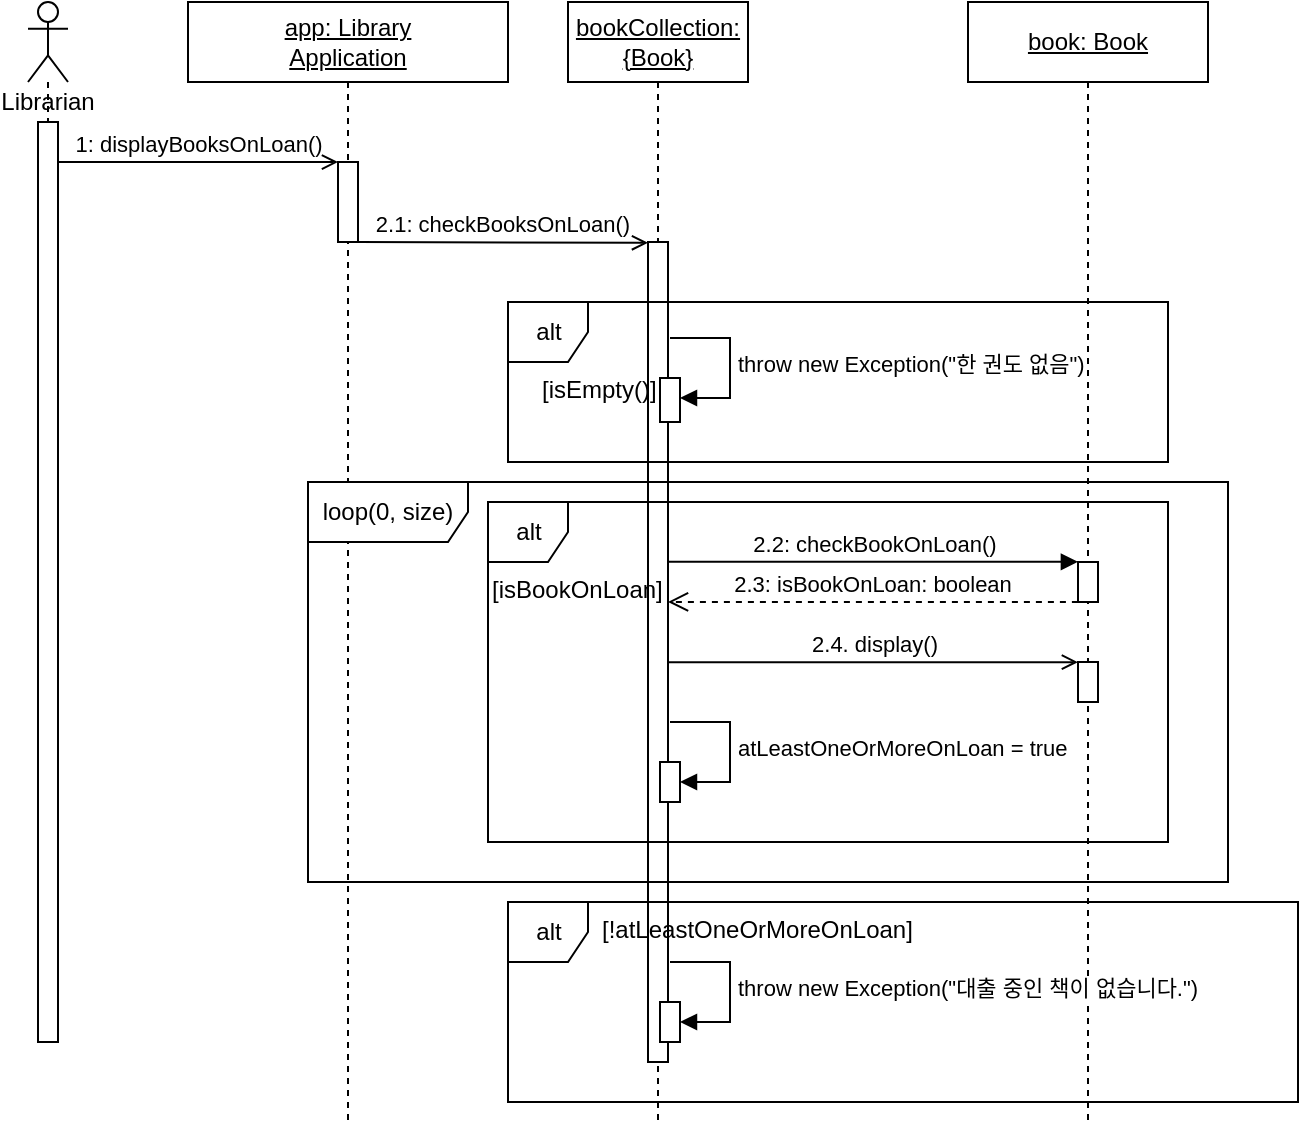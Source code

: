 <mxfile version="22.1.5" type="google">
  <diagram id="SbDjxOFhfJFgFubJpmIF" name="Page-1">
    <mxGraphModel grid="1" page="1" gridSize="10" guides="1" tooltips="1" connect="1" arrows="1" fold="1" pageScale="1" pageWidth="850" pageHeight="1100" math="0" shadow="0">
      <root>
        <mxCell id="0" />
        <mxCell id="1" parent="0" />
        <mxCell id="4" value="Librarian&lt;br&gt;" style="shape=umlLifeline;participant=umlActor;perimeter=lifelinePerimeter;whiteSpace=wrap;html=1;container=1;collapsible=0;recursiveResize=0;verticalAlign=top;spacingTop=36;outlineConnect=0;" vertex="1" parent="1">
          <mxGeometry x="30" y="40" width="20" height="520" as="geometry" />
        </mxCell>
        <mxCell id="57" style="edgeStyle=none;html=1;" edge="1" parent="4" source="5" target="4">
          <mxGeometry relative="1" as="geometry" />
        </mxCell>
        <mxCell id="5" value="" style="html=1;points=[];perimeter=orthogonalPerimeter;" vertex="1" parent="4">
          <mxGeometry x="5" y="60" width="10" height="460" as="geometry" />
        </mxCell>
        <mxCell id="8" value="&lt;u&gt;app: Library&lt;br&gt;Application&lt;/u&gt;" style="shape=umlLifeline;perimeter=lifelinePerimeter;whiteSpace=wrap;html=1;container=1;collapsible=0;recursiveResize=0;outlineConnect=0;" vertex="1" parent="1">
          <mxGeometry x="110" y="40" width="160" height="560" as="geometry" />
        </mxCell>
        <mxCell id="37" value="" style="html=1;points=[];perimeter=orthogonalPerimeter;" vertex="1" parent="8">
          <mxGeometry x="75" y="80" width="10" height="40" as="geometry" />
        </mxCell>
        <mxCell id="48" value="&lt;u style=&quot;&quot;&gt;book: Book&lt;/u&gt;" style="shape=umlLifeline;perimeter=lifelinePerimeter;whiteSpace=wrap;html=1;container=1;collapsible=0;recursiveResize=0;outlineConnect=0;" vertex="1" parent="1">
          <mxGeometry x="500" y="40" width="120" height="560" as="geometry" />
        </mxCell>
        <mxCell id="71" value="" style="html=1;points=[];perimeter=orthogonalPerimeter;" vertex="1" parent="48">
          <mxGeometry x="55" y="280" width="10" height="20" as="geometry" />
        </mxCell>
        <mxCell id="84" value="" style="html=1;points=[];perimeter=orthogonalPerimeter;" vertex="1" parent="48">
          <mxGeometry x="55" y="330" width="10" height="20" as="geometry" />
        </mxCell>
        <mxCell id="62" value="1: displayBooksOnLoan()" style="html=1;verticalAlign=bottom;labelBackgroundColor=none;endArrow=open;endFill=0;elbow=vertical;entryX=0.001;entryY=0.001;entryDx=0;entryDy=0;entryPerimeter=0;" edge="1" parent="1" source="5" target="37">
          <mxGeometry width="160" relative="1" as="geometry">
            <mxPoint x="80" y="290" as="sourcePoint" />
            <mxPoint x="240" y="290" as="targetPoint" />
          </mxGeometry>
        </mxCell>
        <mxCell id="73" value="2.2: checkBookOnLoan()" style="html=1;verticalAlign=bottom;endArrow=block;entryX=-0.005;entryY=-0.005;entryDx=0;entryDy=0;entryPerimeter=0;" edge="1" parent="1" source="65" target="71">
          <mxGeometry width="80" relative="1" as="geometry">
            <mxPoint x="380" y="370" as="sourcePoint" />
            <mxPoint x="460" y="370" as="targetPoint" />
          </mxGeometry>
        </mxCell>
        <mxCell id="74" value="2.3: isBookOnLoan: boolean" style="html=1;verticalAlign=bottom;endArrow=open;dashed=1;endSize=8;exitX=-0.005;exitY=0.997;exitDx=0;exitDy=0;exitPerimeter=0;" edge="1" parent="1" source="71" target="65">
          <mxGeometry relative="1" as="geometry">
            <mxPoint x="460" y="370" as="sourcePoint" />
            <mxPoint x="380" y="370" as="targetPoint" />
          </mxGeometry>
        </mxCell>
        <mxCell id="83" value="2.4. display()" style="html=1;verticalAlign=bottom;labelBackgroundColor=none;endArrow=open;endFill=0;entryX=-0.003;entryY=0.004;entryDx=0;entryDy=0;entryPerimeter=0;" edge="1" parent="1" source="65" target="84">
          <mxGeometry width="160" relative="1" as="geometry">
            <mxPoint x="360" y="410" as="sourcePoint" />
            <mxPoint x="520" y="410" as="targetPoint" />
            <Array as="points" />
          </mxGeometry>
        </mxCell>
        <mxCell id="11" value="&lt;u&gt;bookCollection: {Book}&lt;/u&gt;" style="shape=umlLifeline;perimeter=lifelinePerimeter;whiteSpace=wrap;html=1;container=1;collapsible=0;recursiveResize=0;outlineConnect=0;" vertex="1" parent="1">
          <mxGeometry x="300" y="40" width="90" height="560" as="geometry" />
        </mxCell>
        <mxCell id="65" value="" style="html=1;points=[];perimeter=orthogonalPerimeter;" vertex="1" parent="11">
          <mxGeometry x="40" y="120" width="10" height="410" as="geometry" />
        </mxCell>
        <mxCell id="Wpk_qVnPFXHuRKRv7eAj-84" value="" style="html=1;points=[[0,0,0,0,5],[0,1,0,0,-5],[1,0,0,0,5],[1,1,0,0,-5]];perimeter=orthogonalPerimeter;outlineConnect=0;targetShapes=umlLifeline;portConstraint=eastwest;newEdgeStyle={&quot;curved&quot;:0,&quot;rounded&quot;:0};" vertex="1" parent="11">
          <mxGeometry x="46" y="188" width="10" height="22" as="geometry" />
        </mxCell>
        <mxCell id="Wpk_qVnPFXHuRKRv7eAj-85" value="throw new Exception(&quot;한 권도 없음&quot;)" style="html=1;align=left;spacingLeft=2;endArrow=block;rounded=0;edgeStyle=orthogonalEdgeStyle;curved=0;rounded=0;" edge="1" parent="11" target="Wpk_qVnPFXHuRKRv7eAj-84">
          <mxGeometry relative="1" as="geometry">
            <mxPoint x="51" y="168" as="sourcePoint" />
            <Array as="points">
              <mxPoint x="81" y="198" />
            </Array>
          </mxGeometry>
        </mxCell>
        <mxCell id="Wpk_qVnPFXHuRKRv7eAj-86" value="" style="html=1;points=[[0,0,0,0,5],[0,1,0,0,-5],[1,0,0,0,5],[1,1,0,0,-5]];perimeter=orthogonalPerimeter;outlineConnect=0;targetShapes=umlLifeline;portConstraint=eastwest;newEdgeStyle={&quot;curved&quot;:0,&quot;rounded&quot;:0};" vertex="1" parent="11">
          <mxGeometry x="46" y="380" width="10" height="20" as="geometry" />
        </mxCell>
        <mxCell id="Wpk_qVnPFXHuRKRv7eAj-87" value="atLeastOneOrMoreOnLoan = true" style="html=1;align=left;spacingLeft=2;endArrow=block;rounded=0;edgeStyle=orthogonalEdgeStyle;curved=0;rounded=0;" edge="1" parent="11" target="Wpk_qVnPFXHuRKRv7eAj-86">
          <mxGeometry relative="1" as="geometry">
            <mxPoint x="51" y="360" as="sourcePoint" />
            <Array as="points">
              <mxPoint x="81" y="390" />
            </Array>
          </mxGeometry>
        </mxCell>
        <mxCell id="Wpk_qVnPFXHuRKRv7eAj-108" value="" style="html=1;points=[[0,0,0,0,5],[0,1,0,0,-5],[1,0,0,0,5],[1,1,0,0,-5]];perimeter=orthogonalPerimeter;outlineConnect=0;targetShapes=umlLifeline;portConstraint=eastwest;newEdgeStyle={&quot;curved&quot;:0,&quot;rounded&quot;:0};" vertex="1" parent="11">
          <mxGeometry x="46" y="500" width="10" height="20" as="geometry" />
        </mxCell>
        <mxCell id="Wpk_qVnPFXHuRKRv7eAj-109" value="throw new Exception(&quot;대출 중인 책이 없습니다.&quot;)" style="html=1;align=left;spacingLeft=2;endArrow=block;rounded=0;edgeStyle=orthogonalEdgeStyle;curved=0;rounded=0;" edge="1" parent="11" target="Wpk_qVnPFXHuRKRv7eAj-108">
          <mxGeometry relative="1" as="geometry">
            <mxPoint x="51" y="480" as="sourcePoint" />
            <Array as="points">
              <mxPoint x="81" y="510" />
            </Array>
          </mxGeometry>
        </mxCell>
        <mxCell id="66" value="2.1: checkBooksOnLoan()" style="html=1;verticalAlign=bottom;labelBackgroundColor=none;endArrow=open;endFill=0;elbow=vertical;entryX=0.001;entryY=0.001;entryDx=0;entryDy=0;entryPerimeter=0;" edge="1" parent="1" source="37" target="65">
          <mxGeometry width="160" relative="1" as="geometry">
            <mxPoint x="185" y="200.04" as="sourcePoint" />
            <mxPoint x="380" y="330" as="targetPoint" />
          </mxGeometry>
        </mxCell>
        <mxCell id="Wpk_qVnPFXHuRKRv7eAj-99" value="alt" style="shape=umlFrame;tabWidth=110;tabHeight=30;tabPosition=left;html=1;boundedLbl=1;labelInHeader=1;width=40;height=30;" vertex="1" parent="1">
          <mxGeometry x="270" y="190" width="330" height="80" as="geometry" />
        </mxCell>
        <mxCell id="Wpk_qVnPFXHuRKRv7eAj-100" value="[isEmpty()]" style="text" vertex="1" parent="Wpk_qVnPFXHuRKRv7eAj-99">
          <mxGeometry width="100" height="20" relative="1" as="geometry">
            <mxPoint x="15" y="30" as="offset" />
          </mxGeometry>
        </mxCell>
        <mxCell id="Wpk_qVnPFXHuRKRv7eAj-106" value="alt" style="shape=umlFrame;tabWidth=110;tabHeight=30;tabPosition=left;html=1;boundedLbl=1;labelInHeader=1;width=40;height=30;" vertex="1" parent="1">
          <mxGeometry x="260" y="290" width="340" height="170" as="geometry" />
        </mxCell>
        <mxCell id="Wpk_qVnPFXHuRKRv7eAj-107" value="[isBookOnLoan]" style="text" vertex="1" parent="Wpk_qVnPFXHuRKRv7eAj-106">
          <mxGeometry width="100" height="20" relative="1" as="geometry">
            <mxPoint y="30" as="offset" />
          </mxGeometry>
        </mxCell>
        <mxCell id="Wpk_qVnPFXHuRKRv7eAj-105" value="loop(0, size)" style="shape=umlFrame;whiteSpace=wrap;html=1;width=80;height=30;" vertex="1" parent="1">
          <mxGeometry x="170" y="280" width="460" height="200" as="geometry" />
        </mxCell>
        <mxCell id="Wpk_qVnPFXHuRKRv7eAj-110" value="alt" style="shape=umlFrame;tabWidth=110;tabHeight=30;tabPosition=left;html=1;boundedLbl=1;labelInHeader=1;width=40;height=30;" vertex="1" parent="1">
          <mxGeometry x="270" y="490" width="395" height="100" as="geometry" />
        </mxCell>
        <mxCell id="Wpk_qVnPFXHuRKRv7eAj-111" value="[!atLeastOneOrMoreOnLoan]" style="text" vertex="1" parent="Wpk_qVnPFXHuRKRv7eAj-110">
          <mxGeometry width="100" height="20" relative="1" as="geometry">
            <mxPoint x="45" as="offset" />
          </mxGeometry>
        </mxCell>
      </root>
    </mxGraphModel>
  </diagram>
</mxfile>
